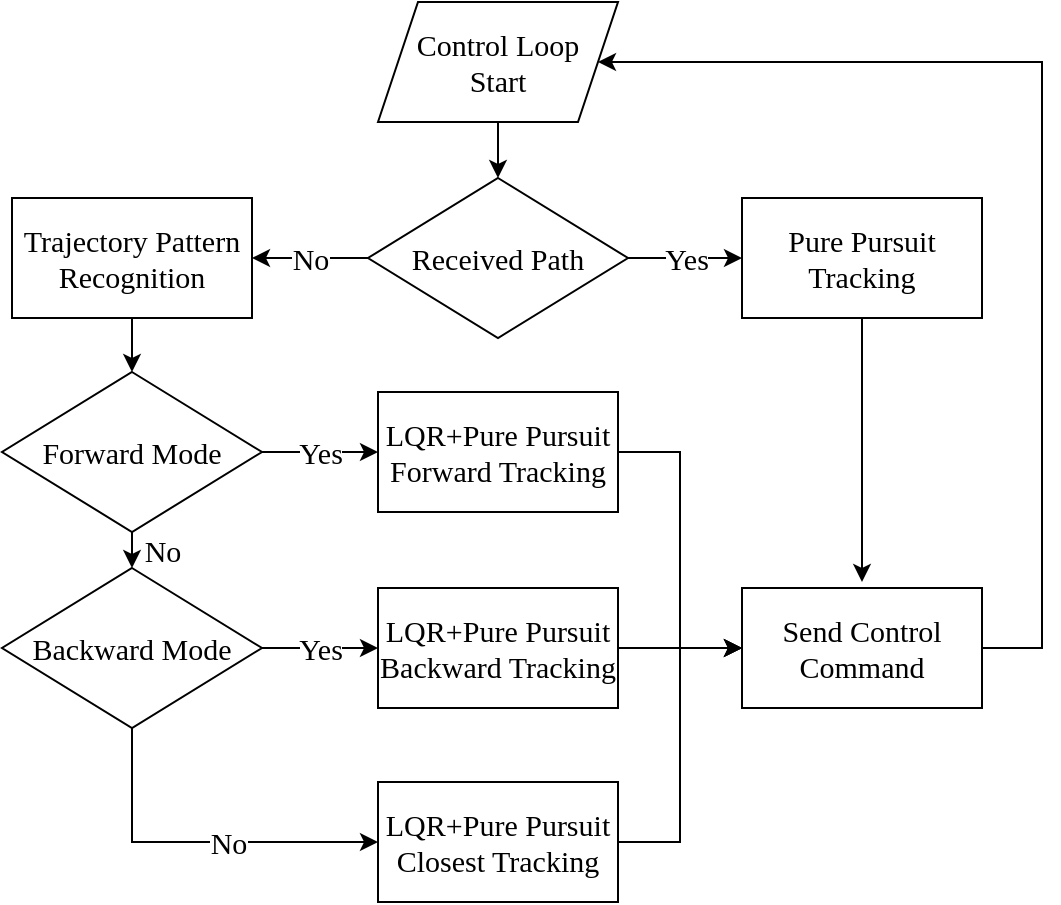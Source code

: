 <mxfile version="26.2.13">
  <diagram id="C5RBs43oDa-KdzZeNtuy" name="Page-1">
    <mxGraphModel dx="771" dy="521" grid="1" gridSize="10" guides="1" tooltips="1" connect="1" arrows="1" fold="1" page="1" pageScale="1" pageWidth="827" pageHeight="1169" math="0" shadow="0">
      <root>
        <mxCell id="WIyWlLk6GJQsqaUBKTNV-0" />
        <mxCell id="WIyWlLk6GJQsqaUBKTNV-1" parent="WIyWlLk6GJQsqaUBKTNV-0" />
        <mxCell id="siW9cW9gEbzf-C_S6XCM-0" value="&lt;font style=&quot;font-size: 15px;&quot; face=&quot;Times New Roman&quot;&gt;Control Loop&lt;/font&gt;&lt;div&gt;&lt;font style=&quot;font-size: 15px;&quot; face=&quot;Times New Roman&quot;&gt;Start&lt;/font&gt;&lt;/div&gt;" style="shape=parallelogram;perimeter=parallelogramPerimeter;whiteSpace=wrap;html=1;fixedSize=1;" vertex="1" parent="WIyWlLk6GJQsqaUBKTNV-1">
          <mxGeometry x="338" y="60" width="120" height="60" as="geometry" />
        </mxCell>
        <mxCell id="siW9cW9gEbzf-C_S6XCM-1" value="&lt;font face=&quot;Times New Roman&quot; style=&quot;font-size: 15px;&quot;&gt;Received Path&lt;/font&gt;" style="rhombus;whiteSpace=wrap;html=1;" vertex="1" parent="WIyWlLk6GJQsqaUBKTNV-1">
          <mxGeometry x="333" y="148" width="130" height="80" as="geometry" />
        </mxCell>
        <mxCell id="siW9cW9gEbzf-C_S6XCM-2" value="&lt;font style=&quot;font-size: 15px;&quot; face=&quot;Times New Roman&quot;&gt;Pure Pursuit&lt;/font&gt;&lt;div&gt;&lt;font style=&quot;font-size: 15px;&quot; face=&quot;Times New Roman&quot;&gt;Tracking&lt;/font&gt;&lt;/div&gt;" style="rounded=0;whiteSpace=wrap;html=1;" vertex="1" parent="WIyWlLk6GJQsqaUBKTNV-1">
          <mxGeometry x="520" y="158" width="120" height="60" as="geometry" />
        </mxCell>
        <mxCell id="siW9cW9gEbzf-C_S6XCM-4" value="&lt;font face=&quot;Times New Roman&quot; style=&quot;font-size: 15px;&quot;&gt;Forward Mode&lt;/font&gt;" style="rhombus;whiteSpace=wrap;html=1;" vertex="1" parent="WIyWlLk6GJQsqaUBKTNV-1">
          <mxGeometry x="150" y="245" width="130" height="80" as="geometry" />
        </mxCell>
        <mxCell id="siW9cW9gEbzf-C_S6XCM-5" value="&lt;font style=&quot;font-size: 15px;&quot; face=&quot;Times New Roman&quot;&gt;Trajectory Pattern&lt;/font&gt;&lt;div&gt;&lt;font style=&quot;font-size: 15px;&quot; face=&quot;Times New Roman&quot;&gt;Recognition&lt;/font&gt;&lt;/div&gt;" style="rounded=0;whiteSpace=wrap;html=1;" vertex="1" parent="WIyWlLk6GJQsqaUBKTNV-1">
          <mxGeometry x="155" y="158" width="120" height="60" as="geometry" />
        </mxCell>
        <mxCell id="siW9cW9gEbzf-C_S6XCM-30" style="edgeStyle=orthogonalEdgeStyle;rounded=0;orthogonalLoop=1;jettySize=auto;html=1;entryX=0;entryY=0.5;entryDx=0;entryDy=0;" edge="1" parent="WIyWlLk6GJQsqaUBKTNV-1" source="siW9cW9gEbzf-C_S6XCM-6" target="siW9cW9gEbzf-C_S6XCM-16">
          <mxGeometry relative="1" as="geometry" />
        </mxCell>
        <mxCell id="siW9cW9gEbzf-C_S6XCM-6" value="&lt;font style=&quot;font-size: 15px;&quot; face=&quot;Times New Roman&quot;&gt;LQR+Pure Pursuit Forward Tracking&lt;/font&gt;" style="rounded=0;whiteSpace=wrap;html=1;" vertex="1" parent="WIyWlLk6GJQsqaUBKTNV-1">
          <mxGeometry x="338" y="255" width="120" height="60" as="geometry" />
        </mxCell>
        <mxCell id="siW9cW9gEbzf-C_S6XCM-7" value="&lt;font face=&quot;Times New Roman&quot; style=&quot;font-size: 15px;&quot;&gt;Backward Mode&lt;/font&gt;" style="rhombus;whiteSpace=wrap;html=1;" vertex="1" parent="WIyWlLk6GJQsqaUBKTNV-1">
          <mxGeometry x="150" y="343" width="130" height="80" as="geometry" />
        </mxCell>
        <mxCell id="siW9cW9gEbzf-C_S6XCM-29" value="" style="edgeStyle=orthogonalEdgeStyle;rounded=0;orthogonalLoop=1;jettySize=auto;html=1;" edge="1" parent="WIyWlLk6GJQsqaUBKTNV-1" source="siW9cW9gEbzf-C_S6XCM-8" target="siW9cW9gEbzf-C_S6XCM-16">
          <mxGeometry relative="1" as="geometry" />
        </mxCell>
        <mxCell id="siW9cW9gEbzf-C_S6XCM-8" value="&lt;font style=&quot;font-size: 15px;&quot; face=&quot;Times New Roman&quot;&gt;LQR+Pure Pursuit Backward Tracking&lt;/font&gt;" style="rounded=0;whiteSpace=wrap;html=1;" vertex="1" parent="WIyWlLk6GJQsqaUBKTNV-1">
          <mxGeometry x="338" y="353" width="120" height="60" as="geometry" />
        </mxCell>
        <mxCell id="siW9cW9gEbzf-C_S6XCM-32" style="edgeStyle=orthogonalEdgeStyle;rounded=0;orthogonalLoop=1;jettySize=auto;html=1;entryX=0;entryY=0.5;entryDx=0;entryDy=0;" edge="1" parent="WIyWlLk6GJQsqaUBKTNV-1" source="siW9cW9gEbzf-C_S6XCM-9" target="siW9cW9gEbzf-C_S6XCM-16">
          <mxGeometry relative="1" as="geometry" />
        </mxCell>
        <mxCell id="siW9cW9gEbzf-C_S6XCM-9" value="&lt;font style=&quot;font-size: 15px;&quot; face=&quot;Times New Roman&quot;&gt;LQR+Pure Pursuit Closest Tracking&lt;/font&gt;" style="rounded=0;whiteSpace=wrap;html=1;" vertex="1" parent="WIyWlLk6GJQsqaUBKTNV-1">
          <mxGeometry x="338" y="450" width="120" height="60" as="geometry" />
        </mxCell>
        <mxCell id="siW9cW9gEbzf-C_S6XCM-10" value="" style="endArrow=classic;html=1;rounded=0;exitX=0.5;exitY=1;exitDx=0;exitDy=0;entryX=0.5;entryY=0;entryDx=0;entryDy=0;" edge="1" parent="WIyWlLk6GJQsqaUBKTNV-1" source="siW9cW9gEbzf-C_S6XCM-0" target="siW9cW9gEbzf-C_S6XCM-1">
          <mxGeometry width="50" height="50" relative="1" as="geometry">
            <mxPoint x="390" y="330" as="sourcePoint" />
            <mxPoint x="440" y="280" as="targetPoint" />
          </mxGeometry>
        </mxCell>
        <mxCell id="siW9cW9gEbzf-C_S6XCM-11" value="" style="endArrow=classic;html=1;rounded=0;exitX=1;exitY=0.5;exitDx=0;exitDy=0;entryX=0;entryY=0.5;entryDx=0;entryDy=0;" edge="1" parent="WIyWlLk6GJQsqaUBKTNV-1" source="siW9cW9gEbzf-C_S6XCM-1" target="siW9cW9gEbzf-C_S6XCM-2">
          <mxGeometry relative="1" as="geometry">
            <mxPoint x="550" y="300" as="sourcePoint" />
            <mxPoint x="650" y="300" as="targetPoint" />
          </mxGeometry>
        </mxCell>
        <mxCell id="siW9cW9gEbzf-C_S6XCM-12" value="&lt;font style=&quot;font-size: 15px;&quot; face=&quot;Times New Roman&quot;&gt;Yes&lt;/font&gt;" style="edgeLabel;resizable=0;html=1;;align=center;verticalAlign=middle;" connectable="0" vertex="1" parent="siW9cW9gEbzf-C_S6XCM-11">
          <mxGeometry relative="1" as="geometry" />
        </mxCell>
        <mxCell id="siW9cW9gEbzf-C_S6XCM-33" style="edgeStyle=orthogonalEdgeStyle;rounded=0;orthogonalLoop=1;jettySize=auto;html=1;entryX=1;entryY=0.5;entryDx=0;entryDy=0;" edge="1" parent="WIyWlLk6GJQsqaUBKTNV-1" source="siW9cW9gEbzf-C_S6XCM-16" target="siW9cW9gEbzf-C_S6XCM-0">
          <mxGeometry relative="1" as="geometry">
            <Array as="points">
              <mxPoint x="670" y="383" />
              <mxPoint x="670" y="90" />
            </Array>
          </mxGeometry>
        </mxCell>
        <mxCell id="siW9cW9gEbzf-C_S6XCM-16" value="&lt;font face=&quot;Times New Roman&quot;&gt;&lt;span style=&quot;font-size: 15px;&quot;&gt;Send Control&lt;/span&gt;&lt;/font&gt;&lt;div&gt;&lt;font face=&quot;Times New Roman&quot;&gt;&lt;span style=&quot;font-size: 15px;&quot;&gt;Command&lt;/span&gt;&lt;/font&gt;&lt;/div&gt;" style="rounded=0;whiteSpace=wrap;html=1;" vertex="1" parent="WIyWlLk6GJQsqaUBKTNV-1">
          <mxGeometry x="520" y="353" width="120" height="60" as="geometry" />
        </mxCell>
        <mxCell id="siW9cW9gEbzf-C_S6XCM-17" value="" style="endArrow=classic;html=1;rounded=0;exitX=0;exitY=0.5;exitDx=0;exitDy=0;entryX=1;entryY=0.5;entryDx=0;entryDy=0;" edge="1" parent="WIyWlLk6GJQsqaUBKTNV-1" source="siW9cW9gEbzf-C_S6XCM-1" target="siW9cW9gEbzf-C_S6XCM-5">
          <mxGeometry relative="1" as="geometry">
            <mxPoint x="70" y="60" as="sourcePoint" />
            <mxPoint x="170" y="60" as="targetPoint" />
          </mxGeometry>
        </mxCell>
        <mxCell id="siW9cW9gEbzf-C_S6XCM-18" value="&lt;font style=&quot;font-size: 15px;&quot; face=&quot;Times New Roman&quot;&gt;No&lt;/font&gt;" style="edgeLabel;resizable=0;html=1;;align=center;verticalAlign=middle;" connectable="0" vertex="1" parent="siW9cW9gEbzf-C_S6XCM-17">
          <mxGeometry relative="1" as="geometry" />
        </mxCell>
        <mxCell id="siW9cW9gEbzf-C_S6XCM-19" value="" style="endArrow=classic;html=1;rounded=0;exitX=0.5;exitY=1;exitDx=0;exitDy=0;" edge="1" parent="WIyWlLk6GJQsqaUBKTNV-1" source="siW9cW9gEbzf-C_S6XCM-2">
          <mxGeometry width="50" height="50" relative="1" as="geometry">
            <mxPoint x="660" y="290" as="sourcePoint" />
            <mxPoint x="580" y="350" as="targetPoint" />
          </mxGeometry>
        </mxCell>
        <mxCell id="siW9cW9gEbzf-C_S6XCM-20" value="" style="endArrow=classic;html=1;rounded=0;exitX=0.5;exitY=1;exitDx=0;exitDy=0;entryX=0.5;entryY=0;entryDx=0;entryDy=0;" edge="1" parent="WIyWlLk6GJQsqaUBKTNV-1" source="siW9cW9gEbzf-C_S6XCM-5" target="siW9cW9gEbzf-C_S6XCM-4">
          <mxGeometry width="50" height="50" relative="1" as="geometry">
            <mxPoint x="90" y="310" as="sourcePoint" />
            <mxPoint x="140" y="260" as="targetPoint" />
          </mxGeometry>
        </mxCell>
        <mxCell id="siW9cW9gEbzf-C_S6XCM-21" value="" style="endArrow=classic;html=1;rounded=0;exitX=1;exitY=0.5;exitDx=0;exitDy=0;entryX=0;entryY=0.5;entryDx=0;entryDy=0;" edge="1" parent="WIyWlLk6GJQsqaUBKTNV-1" source="siW9cW9gEbzf-C_S6XCM-4" target="siW9cW9gEbzf-C_S6XCM-6">
          <mxGeometry relative="1" as="geometry">
            <mxPoint x="40" y="330" as="sourcePoint" />
            <mxPoint x="140" y="330" as="targetPoint" />
          </mxGeometry>
        </mxCell>
        <mxCell id="siW9cW9gEbzf-C_S6XCM-22" value="&lt;font style=&quot;font-size: 15px;&quot; face=&quot;Times New Roman&quot;&gt;Yes&lt;/font&gt;" style="edgeLabel;resizable=0;html=1;;align=center;verticalAlign=middle;" connectable="0" vertex="1" parent="siW9cW9gEbzf-C_S6XCM-21">
          <mxGeometry relative="1" as="geometry" />
        </mxCell>
        <mxCell id="siW9cW9gEbzf-C_S6XCM-23" value="" style="endArrow=classic;html=1;rounded=0;exitX=0.5;exitY=1;exitDx=0;exitDy=0;entryX=0.5;entryY=0;entryDx=0;entryDy=0;" edge="1" parent="WIyWlLk6GJQsqaUBKTNV-1" source="siW9cW9gEbzf-C_S6XCM-4" target="siW9cW9gEbzf-C_S6XCM-7">
          <mxGeometry relative="1" as="geometry">
            <mxPoint x="40" y="330" as="sourcePoint" />
            <mxPoint x="140" y="330" as="targetPoint" />
          </mxGeometry>
        </mxCell>
        <mxCell id="siW9cW9gEbzf-C_S6XCM-24" value="&lt;font face=&quot;Times New Roman&quot; style=&quot;font-size: 15px;&quot;&gt;No&lt;/font&gt;" style="edgeLabel;resizable=0;html=1;;align=center;verticalAlign=middle;" connectable="0" vertex="1" parent="siW9cW9gEbzf-C_S6XCM-23">
          <mxGeometry relative="1" as="geometry">
            <mxPoint x="15" as="offset" />
          </mxGeometry>
        </mxCell>
        <mxCell id="siW9cW9gEbzf-C_S6XCM-25" value="" style="endArrow=classic;html=1;rounded=0;exitX=1;exitY=0.5;exitDx=0;exitDy=0;entryX=0;entryY=0.5;entryDx=0;entryDy=0;" edge="1" parent="WIyWlLk6GJQsqaUBKTNV-1" source="siW9cW9gEbzf-C_S6XCM-7" target="siW9cW9gEbzf-C_S6XCM-8">
          <mxGeometry relative="1" as="geometry">
            <mxPoint x="290" y="295" as="sourcePoint" />
            <mxPoint x="348" y="295" as="targetPoint" />
          </mxGeometry>
        </mxCell>
        <mxCell id="siW9cW9gEbzf-C_S6XCM-26" value="&lt;font style=&quot;font-size: 15px;&quot; face=&quot;Times New Roman&quot;&gt;Yes&lt;/font&gt;" style="edgeLabel;resizable=0;html=1;;align=center;verticalAlign=middle;" connectable="0" vertex="1" parent="siW9cW9gEbzf-C_S6XCM-25">
          <mxGeometry relative="1" as="geometry" />
        </mxCell>
        <mxCell id="siW9cW9gEbzf-C_S6XCM-27" value="" style="endArrow=classic;html=1;rounded=0;exitX=0.5;exitY=1;exitDx=0;exitDy=0;entryX=0;entryY=0.5;entryDx=0;entryDy=0;" edge="1" parent="WIyWlLk6GJQsqaUBKTNV-1" source="siW9cW9gEbzf-C_S6XCM-7" target="siW9cW9gEbzf-C_S6XCM-9">
          <mxGeometry relative="1" as="geometry">
            <mxPoint x="225" y="335" as="sourcePoint" />
            <mxPoint x="225" y="353" as="targetPoint" />
            <Array as="points">
              <mxPoint x="215" y="480" />
            </Array>
          </mxGeometry>
        </mxCell>
        <mxCell id="siW9cW9gEbzf-C_S6XCM-28" value="&lt;font face=&quot;Times New Roman&quot; style=&quot;font-size: 15px;&quot;&gt;No&lt;/font&gt;" style="edgeLabel;resizable=0;html=1;;align=center;verticalAlign=middle;" connectable="0" vertex="1" parent="siW9cW9gEbzf-C_S6XCM-27">
          <mxGeometry relative="1" as="geometry">
            <mxPoint x="15" as="offset" />
          </mxGeometry>
        </mxCell>
      </root>
    </mxGraphModel>
  </diagram>
</mxfile>
